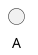 {
  "sha1": "g7ctxawmichdjd57aflk748zvr2u1rh",
  "insertion": {
    "when": "2024-06-01T09:03:07.297Z",
    "url": "https://forum.plantuml.net/12921/accept-bracket-long-description-circle-deployment-diagram",
    "user": "plantuml@gmail.com"
  }
}
@startuml
circle A
@enduml
